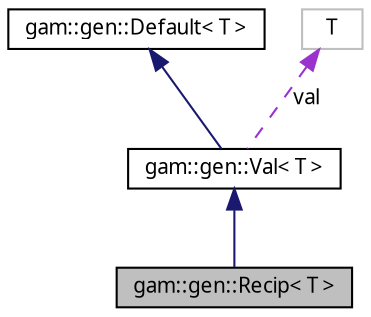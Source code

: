 digraph "gam::gen::Recip&lt; T &gt;"
{
 // LATEX_PDF_SIZE
  bgcolor="transparent";
  edge [fontname="FreeSans.ttf",fontsize="10",labelfontname="FreeSans.ttf",labelfontsize="10"];
  node [fontname="FreeSans.ttf",fontsize="10",shape=record];
  Node1 [label="gam::gen::Recip\< T \>",height=0.2,width=0.4,color="black", fillcolor="grey75", style="filled", fontcolor="black",tooltip="Reciprocal sequence generator."];
  Node2 -> Node1 [dir="back",color="midnightblue",fontsize="10",style="solid",fontname="FreeSans.ttf"];
  Node2 [label="gam::gen::Val\< T \>",height=0.2,width=0.4,color="black",URL="$structgam_1_1gen_1_1_val.html",tooltip="Single value generator."];
  Node3 -> Node2 [dir="back",color="midnightblue",fontsize="10",style="solid",fontname="FreeSans.ttf"];
  Node3 [label="gam::gen::Default\< T \>",height=0.2,width=0.4,color="black",URL="$structgam_1_1gen_1_1_default.html",tooltip="Generates the default value of its associated type."];
  Node4 -> Node2 [dir="back",color="darkorchid3",fontsize="10",style="dashed",label=" val" ,fontname="FreeSans.ttf"];
  Node4 [label="T",height=0.2,width=0.4,color="grey75",tooltip=" "];
}
